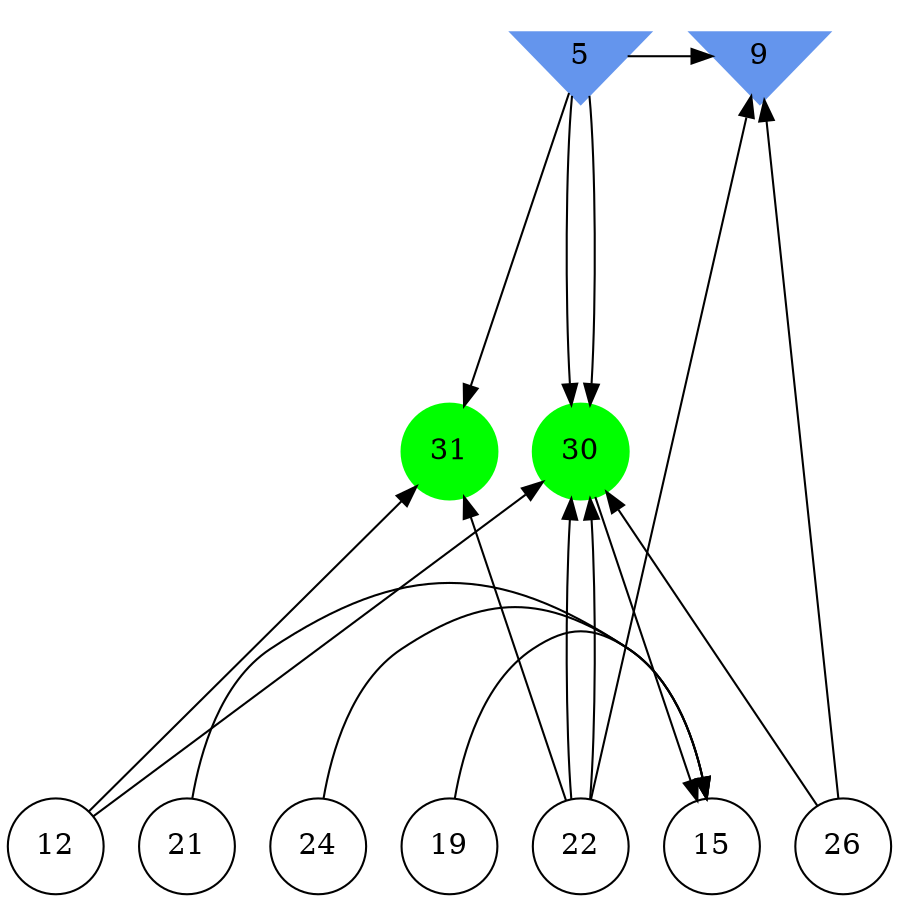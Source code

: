 digraph brain {
	ranksep=2.0;
	5 [shape=invtriangle,style=filled,color=cornflowerblue];
	9 [shape=invtriangle,style=filled,color=cornflowerblue];
	12 [shape=circle,color=black];
	15 [shape=circle,color=black];
	19 [shape=circle,color=black];
	21 [shape=circle,color=black];
	22 [shape=circle,color=black];
	24 [shape=circle,color=black];
	26 [shape=circle,color=black];
	30 [shape=circle,style=filled,color=green];
	31 [shape=circle,style=filled,color=green];
	19	->	15;
	30	->	15;
	21	->	15;
	24	->	15;
	5	->	30;
	5	->	9;
	26	->	30;
	26	->	9;
	22	->	30;
	22	->	9;
	5	->	30;
	5	->	31;
	12	->	30;
	12	->	31;
	22	->	30;
	22	->	31;
	{ rank=same; 5; 9; }
	{ rank=same; 12; 15; 19; 21; 22; 24; 26; }
	{ rank=same; 30; 31; }
}
